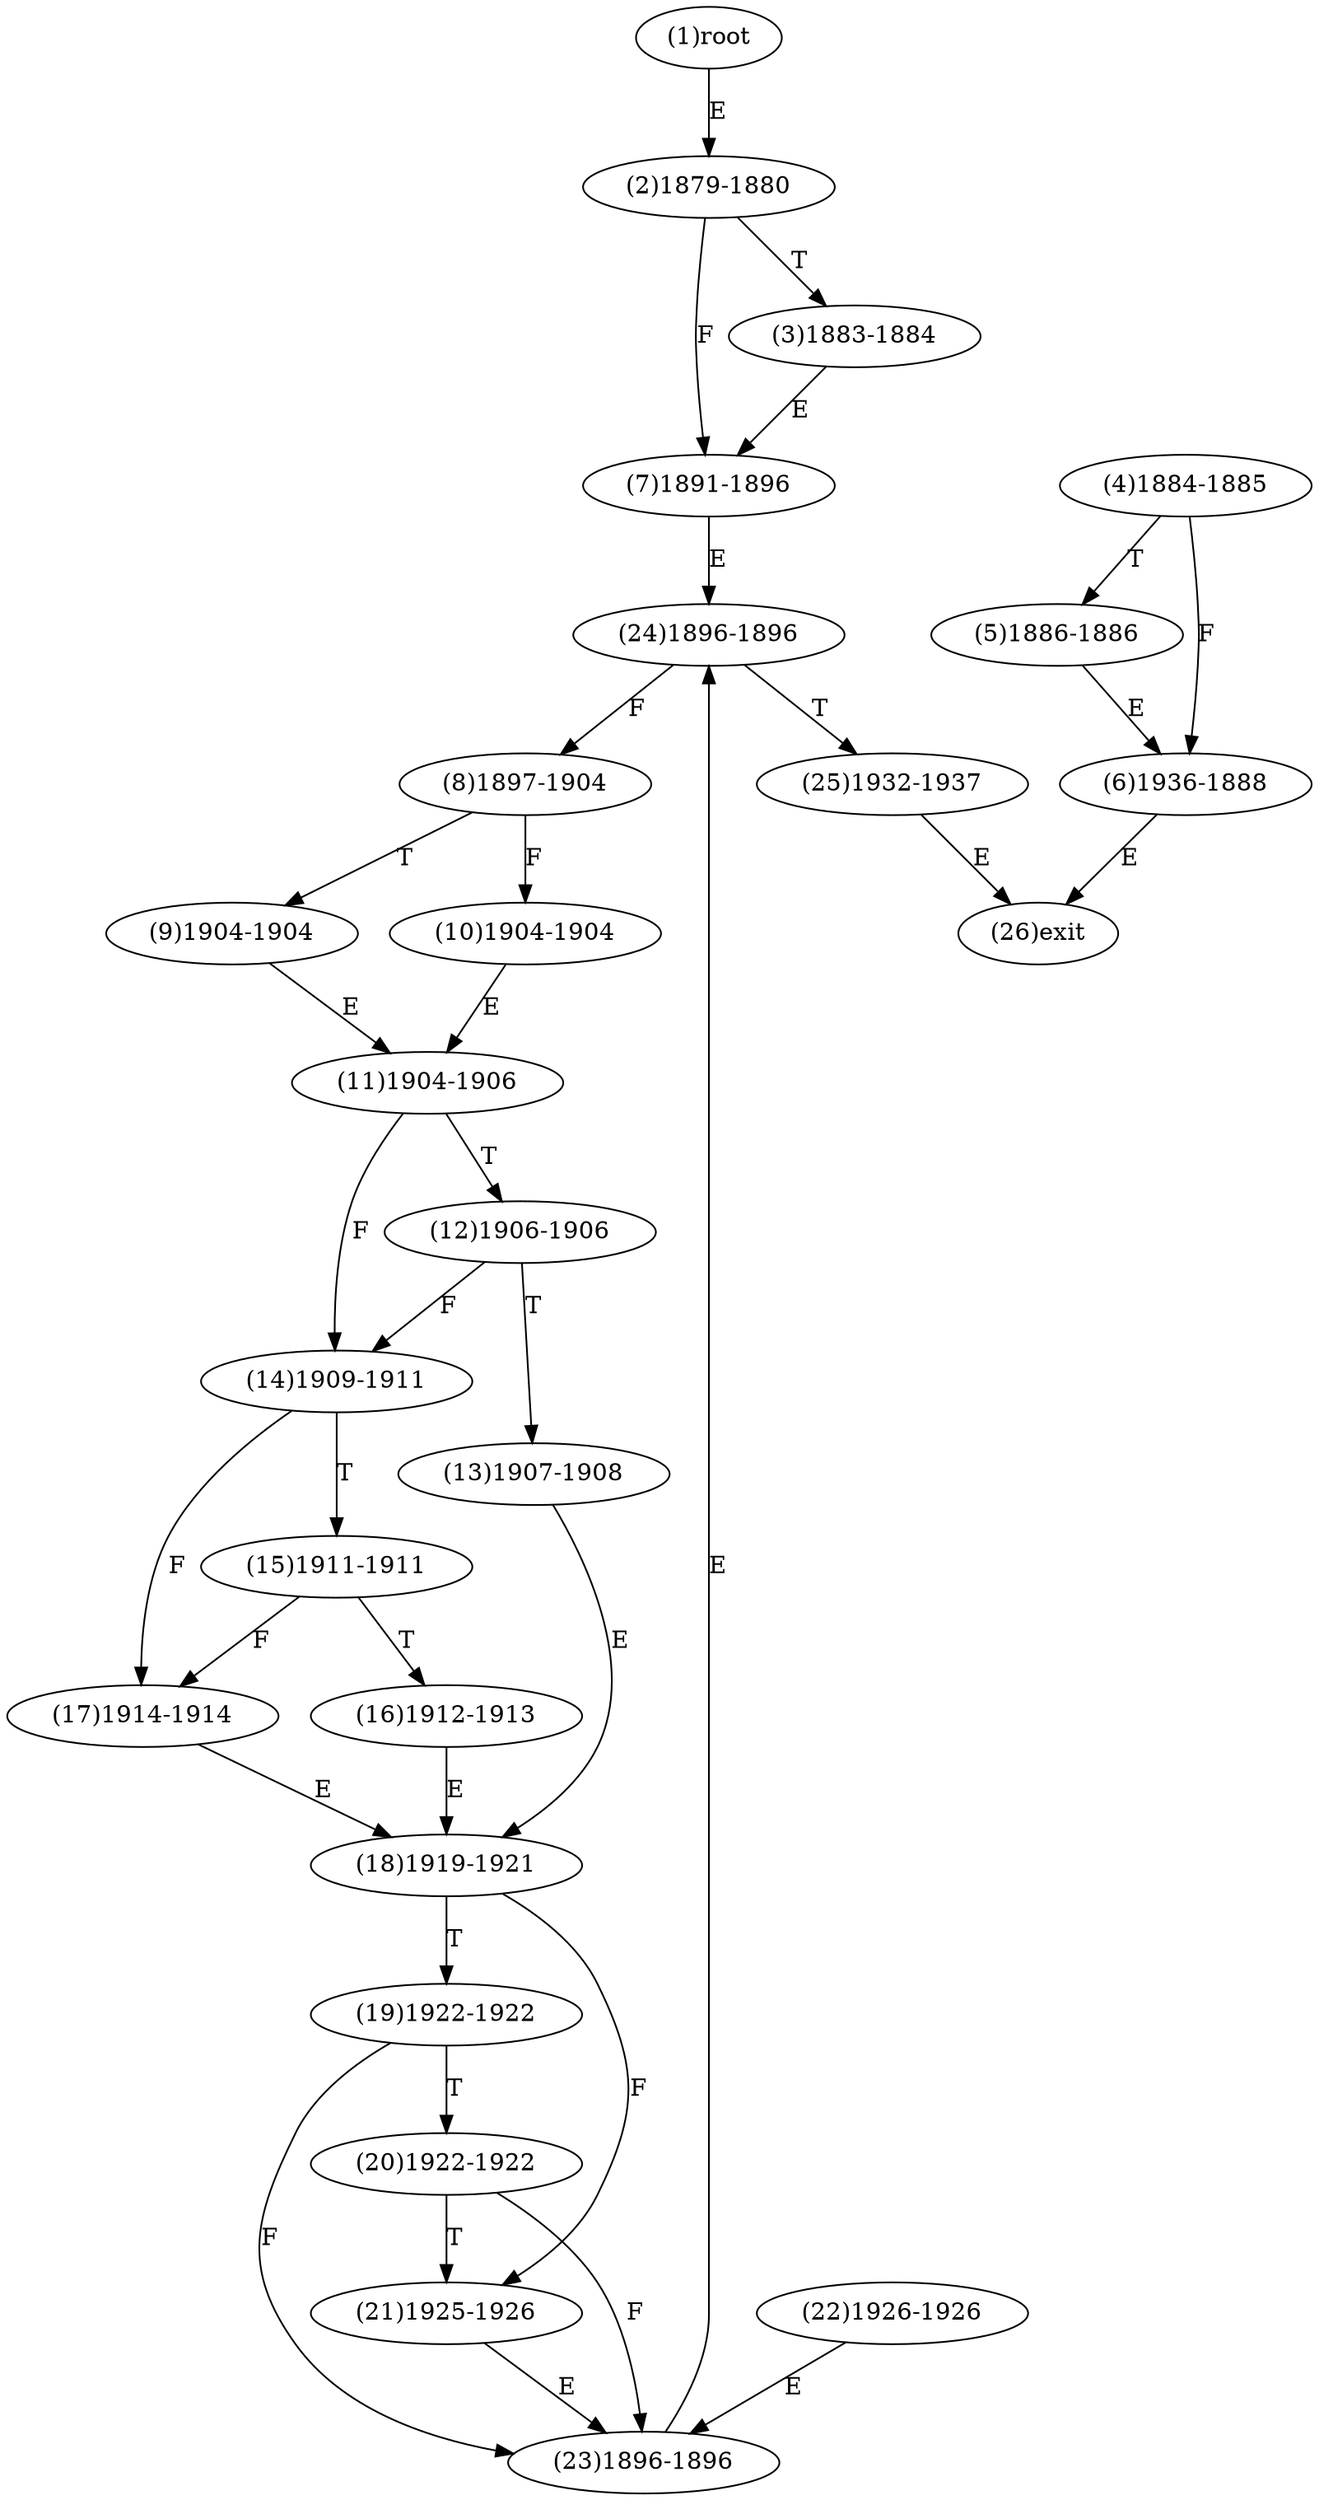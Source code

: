 digraph "" { 
1[ label="(1)root"];
2[ label="(2)1879-1880"];
3[ label="(3)1883-1884"];
4[ label="(4)1884-1885"];
5[ label="(5)1886-1886"];
6[ label="(6)1936-1888"];
7[ label="(7)1891-1896"];
8[ label="(8)1897-1904"];
9[ label="(9)1904-1904"];
10[ label="(10)1904-1904"];
11[ label="(11)1904-1906"];
12[ label="(12)1906-1906"];
13[ label="(13)1907-1908"];
14[ label="(14)1909-1911"];
15[ label="(15)1911-1911"];
17[ label="(17)1914-1914"];
16[ label="(16)1912-1913"];
19[ label="(19)1922-1922"];
18[ label="(18)1919-1921"];
21[ label="(21)1925-1926"];
20[ label="(20)1922-1922"];
23[ label="(23)1896-1896"];
22[ label="(22)1926-1926"];
25[ label="(25)1932-1937"];
24[ label="(24)1896-1896"];
26[ label="(26)exit"];
1->2[ label="E"];
2->7[ label="F"];
2->3[ label="T"];
3->7[ label="E"];
4->6[ label="F"];
4->5[ label="T"];
5->6[ label="E"];
6->26[ label="E"];
7->24[ label="E"];
8->10[ label="F"];
8->9[ label="T"];
9->11[ label="E"];
10->11[ label="E"];
11->14[ label="F"];
11->12[ label="T"];
12->14[ label="F"];
12->13[ label="T"];
13->18[ label="E"];
14->17[ label="F"];
14->15[ label="T"];
15->17[ label="F"];
15->16[ label="T"];
16->18[ label="E"];
17->18[ label="E"];
18->21[ label="F"];
18->19[ label="T"];
19->23[ label="F"];
19->20[ label="T"];
20->23[ label="F"];
20->21[ label="T"];
21->23[ label="E"];
22->23[ label="E"];
23->24[ label="E"];
24->8[ label="F"];
24->25[ label="T"];
25->26[ label="E"];
}